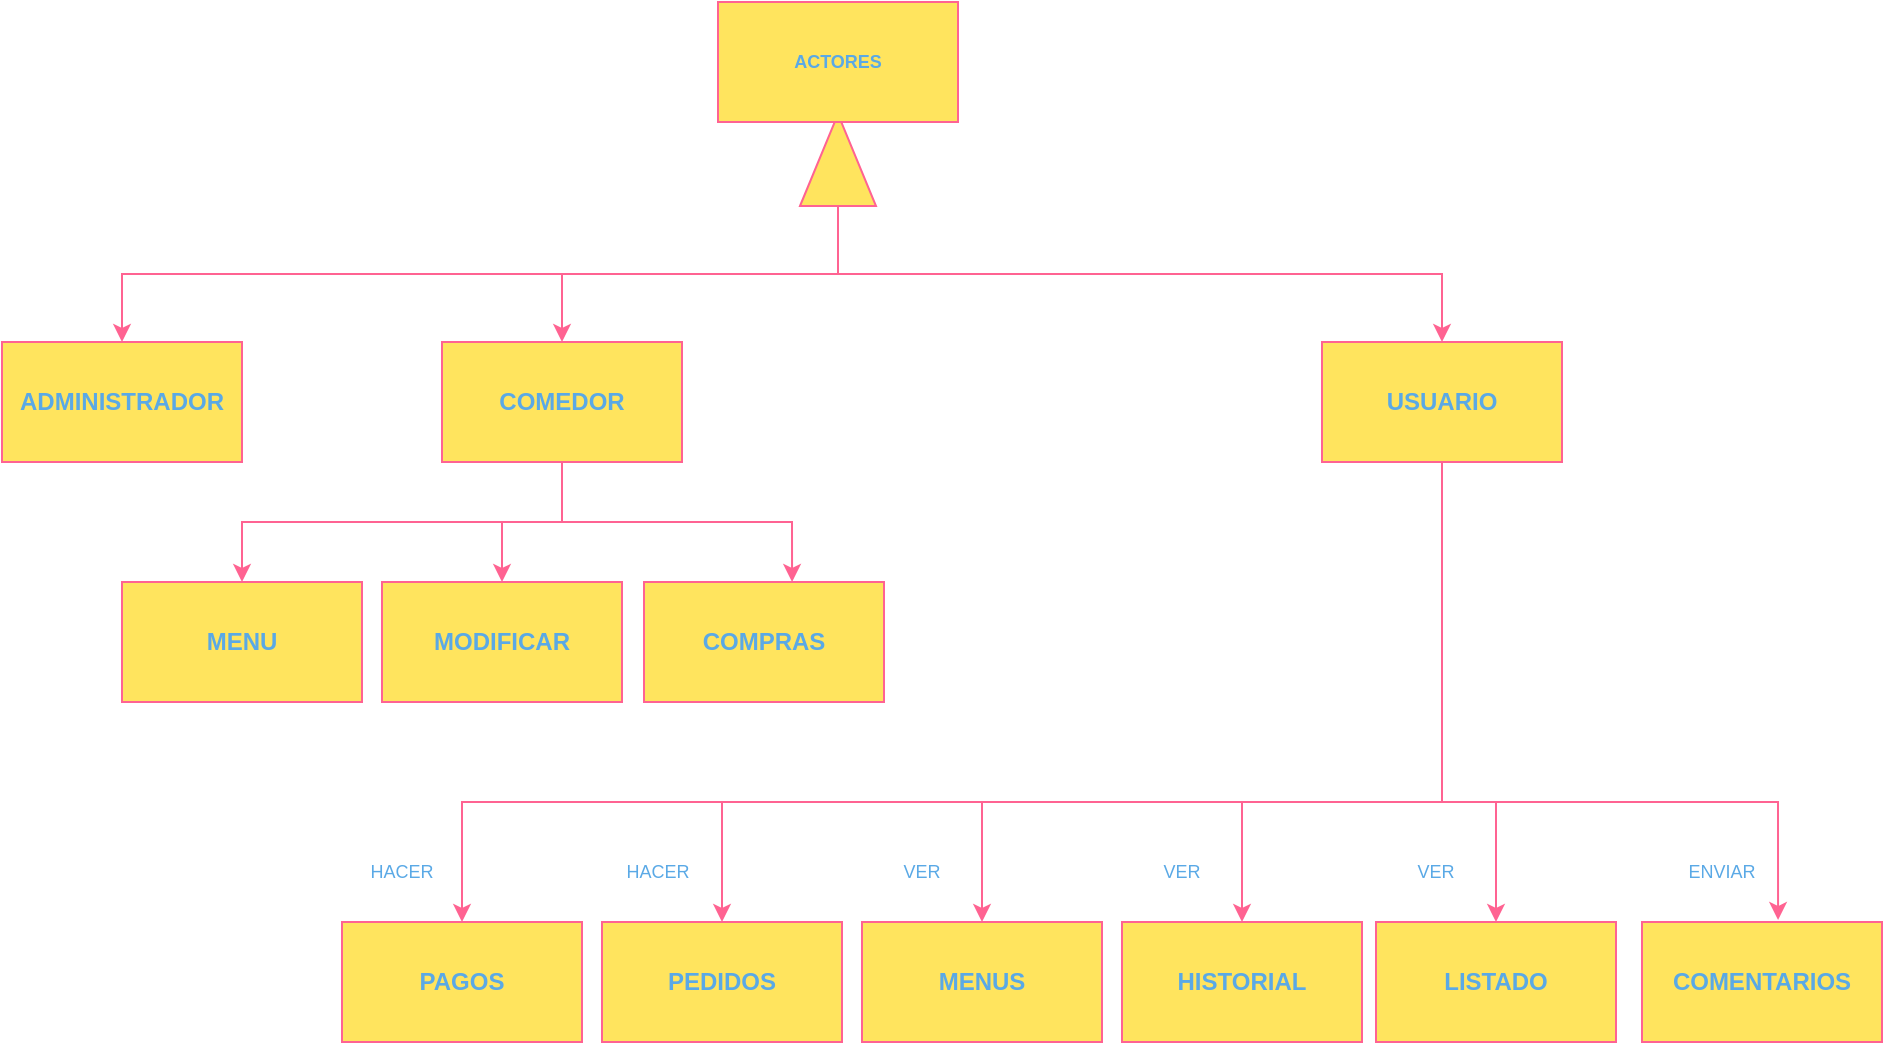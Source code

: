 <mxfile version="20.8.16" type="device"><diagram name="Página-1" id="OYX27s-7DG8kYr9iSsCv"><mxGraphModel dx="1098" dy="648" grid="1" gridSize="10" guides="1" tooltips="1" connect="1" arrows="1" fold="1" page="1" pageScale="1" pageWidth="827" pageHeight="1169" math="0" shadow="0"><root><mxCell id="0"/><mxCell id="1" parent="0"/><mxCell id="mNH4xBt_D1dukPartd7S-24" style="edgeStyle=orthogonalEdgeStyle;rounded=0;orthogonalLoop=1;jettySize=auto;html=1;exitX=0;exitY=0.5;exitDx=0;exitDy=0;entryX=0.5;entryY=0;entryDx=0;entryDy=0;labelBackgroundColor=none;strokeColor=#FF6392;fontColor=default;" edge="1" parent="1" source="mNH4xBt_D1dukPartd7S-5" target="mNH4xBt_D1dukPartd7S-14"><mxGeometry relative="1" as="geometry"/></mxCell><mxCell id="mNH4xBt_D1dukPartd7S-26" style="edgeStyle=orthogonalEdgeStyle;rounded=0;orthogonalLoop=1;jettySize=auto;html=1;exitX=0;exitY=0.5;exitDx=0;exitDy=0;labelBackgroundColor=none;strokeColor=#FF6392;fontColor=default;" edge="1" parent="1" source="mNH4xBt_D1dukPartd7S-5" target="mNH4xBt_D1dukPartd7S-18"><mxGeometry relative="1" as="geometry"><Array as="points"><mxPoint x="438" y="166"/><mxPoint x="740" y="166"/></Array></mxGeometry></mxCell><mxCell id="mNH4xBt_D1dukPartd7S-27" style="edgeStyle=orthogonalEdgeStyle;rounded=0;orthogonalLoop=1;jettySize=auto;html=1;exitX=0;exitY=0.5;exitDx=0;exitDy=0;entryX=0.5;entryY=0;entryDx=0;entryDy=0;labelBackgroundColor=none;strokeColor=#FF6392;fontColor=default;" edge="1" parent="1" source="mNH4xBt_D1dukPartd7S-5" target="mNH4xBt_D1dukPartd7S-17"><mxGeometry relative="1" as="geometry"/></mxCell><mxCell id="mNH4xBt_D1dukPartd7S-5" value="" style="triangle;whiteSpace=wrap;html=1;labelBackgroundColor=none;rotation=-90;rounded=0;fillColor=#FFE45E;strokeColor=#FF6392;fontColor=#5AA9E6;" vertex="1" parent="1"><mxGeometry x="415" y="90" width="46" height="38" as="geometry"/></mxCell><mxCell id="mNH4xBt_D1dukPartd7S-14" value="ADMINISTRADOR" style="rounded=0;whiteSpace=wrap;html=1;labelBackgroundColor=none;fontStyle=1;fillColor=#FFE45E;strokeColor=#FF6392;fontColor=#5AA9E6;" vertex="1" parent="1"><mxGeometry x="20" y="200" width="120" height="60" as="geometry"/></mxCell><mxCell id="mNH4xBt_D1dukPartd7S-28" style="edgeStyle=orthogonalEdgeStyle;rounded=0;orthogonalLoop=1;jettySize=auto;html=1;exitX=0.5;exitY=1;exitDx=0;exitDy=0;labelBackgroundColor=none;strokeColor=#FF6392;fontColor=default;" edge="1" parent="1" source="mNH4xBt_D1dukPartd7S-17" target="mNH4xBt_D1dukPartd7S-29"><mxGeometry relative="1" as="geometry"><mxPoint x="160" y="320" as="targetPoint"/></mxGeometry></mxCell><mxCell id="mNH4xBt_D1dukPartd7S-32" style="edgeStyle=orthogonalEdgeStyle;rounded=0;orthogonalLoop=1;jettySize=auto;html=1;exitX=0.5;exitY=1;exitDx=0;exitDy=0;entryX=0.617;entryY=0;entryDx=0;entryDy=0;entryPerimeter=0;labelBackgroundColor=none;strokeColor=#FF6392;fontColor=default;" edge="1" parent="1" source="mNH4xBt_D1dukPartd7S-17" target="mNH4xBt_D1dukPartd7S-31"><mxGeometry relative="1" as="geometry"/></mxCell><mxCell id="mNH4xBt_D1dukPartd7S-33" style="edgeStyle=orthogonalEdgeStyle;rounded=0;orthogonalLoop=1;jettySize=auto;html=1;exitX=0.5;exitY=1;exitDx=0;exitDy=0;entryX=0.5;entryY=0;entryDx=0;entryDy=0;labelBackgroundColor=none;strokeColor=#FF6392;fontColor=default;" edge="1" parent="1" source="mNH4xBt_D1dukPartd7S-17" target="mNH4xBt_D1dukPartd7S-30"><mxGeometry relative="1" as="geometry"/></mxCell><mxCell id="mNH4xBt_D1dukPartd7S-17" value="COMEDOR" style="rounded=0;whiteSpace=wrap;html=1;labelBackgroundColor=none;fontStyle=1;fillColor=#FFE45E;strokeColor=#FF6392;fontColor=#5AA9E6;" vertex="1" parent="1"><mxGeometry x="240" y="200" width="120" height="60" as="geometry"/></mxCell><mxCell id="mNH4xBt_D1dukPartd7S-43" style="edgeStyle=orthogonalEdgeStyle;rounded=0;orthogonalLoop=1;jettySize=auto;html=1;exitX=0.5;exitY=1;exitDx=0;exitDy=0;entryX=0.5;entryY=0;entryDx=0;entryDy=0;labelBackgroundColor=none;strokeColor=#FF6392;fontColor=default;" edge="1" parent="1" source="mNH4xBt_D1dukPartd7S-18" target="mNH4xBt_D1dukPartd7S-34"><mxGeometry relative="1" as="geometry"><mxPoint x="250" y="480" as="targetPoint"/><Array as="points"><mxPoint x="740" y="430"/><mxPoint x="250" y="430"/></Array></mxGeometry></mxCell><mxCell id="mNH4xBt_D1dukPartd7S-44" style="edgeStyle=orthogonalEdgeStyle;rounded=0;orthogonalLoop=1;jettySize=auto;html=1;exitX=0.5;exitY=1;exitDx=0;exitDy=0;entryX=0.5;entryY=0;entryDx=0;entryDy=0;labelBackgroundColor=none;strokeColor=#FF6392;fontColor=default;" edge="1" parent="1" source="mNH4xBt_D1dukPartd7S-18" target="mNH4xBt_D1dukPartd7S-36"><mxGeometry relative="1" as="geometry"><Array as="points"><mxPoint x="740" y="430"/><mxPoint x="380" y="430"/></Array></mxGeometry></mxCell><mxCell id="mNH4xBt_D1dukPartd7S-45" style="edgeStyle=orthogonalEdgeStyle;rounded=0;orthogonalLoop=1;jettySize=auto;html=1;exitX=0.5;exitY=1;exitDx=0;exitDy=0;entryX=0.5;entryY=0;entryDx=0;entryDy=0;labelBackgroundColor=none;strokeColor=#FF6392;fontColor=default;" edge="1" parent="1" source="mNH4xBt_D1dukPartd7S-18" target="mNH4xBt_D1dukPartd7S-35"><mxGeometry relative="1" as="geometry"><Array as="points"><mxPoint x="740" y="430"/><mxPoint x="510" y="430"/></Array></mxGeometry></mxCell><mxCell id="mNH4xBt_D1dukPartd7S-46" style="edgeStyle=orthogonalEdgeStyle;rounded=0;orthogonalLoop=1;jettySize=auto;html=1;exitX=0.5;exitY=1;exitDx=0;exitDy=0;labelBackgroundColor=none;strokeColor=#FF6392;fontColor=default;" edge="1" parent="1" source="mNH4xBt_D1dukPartd7S-18" target="mNH4xBt_D1dukPartd7S-38"><mxGeometry relative="1" as="geometry"><Array as="points"><mxPoint x="740" y="430"/><mxPoint x="640" y="430"/></Array></mxGeometry></mxCell><mxCell id="mNH4xBt_D1dukPartd7S-47" style="edgeStyle=orthogonalEdgeStyle;rounded=0;orthogonalLoop=1;jettySize=auto;html=1;exitX=0.5;exitY=1;exitDx=0;exitDy=0;entryX=0.5;entryY=0;entryDx=0;entryDy=0;labelBackgroundColor=none;strokeColor=#FF6392;fontColor=default;" edge="1" parent="1" source="mNH4xBt_D1dukPartd7S-18" target="mNH4xBt_D1dukPartd7S-40"><mxGeometry relative="1" as="geometry"><Array as="points"><mxPoint x="740" y="430"/><mxPoint x="767" y="430"/></Array></mxGeometry></mxCell><mxCell id="mNH4xBt_D1dukPartd7S-48" style="edgeStyle=orthogonalEdgeStyle;rounded=0;orthogonalLoop=1;jettySize=auto;html=1;exitX=0.5;exitY=1;exitDx=0;exitDy=0;entryX=0.567;entryY=-0.017;entryDx=0;entryDy=0;entryPerimeter=0;labelBackgroundColor=none;strokeColor=#FF6392;fontColor=default;" edge="1" parent="1" source="mNH4xBt_D1dukPartd7S-18" target="mNH4xBt_D1dukPartd7S-39"><mxGeometry relative="1" as="geometry"><Array as="points"><mxPoint x="740" y="430"/><mxPoint x="908" y="430"/></Array></mxGeometry></mxCell><mxCell id="mNH4xBt_D1dukPartd7S-18" value="USUARIO" style="rounded=0;whiteSpace=wrap;html=1;labelBackgroundColor=none;fontStyle=1;fillColor=#FFE45E;strokeColor=#FF6392;fontColor=#5AA9E6;" vertex="1" parent="1"><mxGeometry x="680" y="200" width="120" height="60" as="geometry"/></mxCell><mxCell id="mNH4xBt_D1dukPartd7S-29" value="&lt;b&gt;MENU&lt;/b&gt;" style="rounded=0;whiteSpace=wrap;html=1;labelBackgroundColor=none;fillColor=#FFE45E;strokeColor=#FF6392;fontColor=#5AA9E6;" vertex="1" parent="1"><mxGeometry x="80" y="320" width="120" height="60" as="geometry"/></mxCell><mxCell id="mNH4xBt_D1dukPartd7S-30" value="MODIFICAR" style="rounded=0;whiteSpace=wrap;html=1;fontStyle=1;labelBackgroundColor=none;fillColor=#FFE45E;strokeColor=#FF6392;fontColor=#5AA9E6;" vertex="1" parent="1"><mxGeometry x="210" y="320" width="120" height="60" as="geometry"/></mxCell><mxCell id="mNH4xBt_D1dukPartd7S-31" value="COMPRAS" style="rounded=0;whiteSpace=wrap;html=1;fontStyle=1;labelBackgroundColor=none;fillColor=#FFE45E;strokeColor=#FF6392;fontColor=#5AA9E6;" vertex="1" parent="1"><mxGeometry x="341" y="320" width="120" height="60" as="geometry"/></mxCell><mxCell id="mNH4xBt_D1dukPartd7S-34" value="PAGOS" style="rounded=0;whiteSpace=wrap;html=1;fontStyle=1;labelBackgroundColor=none;fillColor=#FFE45E;strokeColor=#FF6392;fontColor=#5AA9E6;" vertex="1" parent="1"><mxGeometry x="190" y="490" width="120" height="60" as="geometry"/></mxCell><mxCell id="mNH4xBt_D1dukPartd7S-35" value="MENUS" style="rounded=0;whiteSpace=wrap;html=1;fontStyle=1;labelBackgroundColor=none;fillColor=#FFE45E;strokeColor=#FF6392;fontColor=#5AA9E6;" vertex="1" parent="1"><mxGeometry x="450" y="490" width="120" height="60" as="geometry"/></mxCell><mxCell id="mNH4xBt_D1dukPartd7S-36" value="PEDIDOS" style="rounded=0;whiteSpace=wrap;html=1;fontStyle=1;labelBackgroundColor=none;fillColor=#FFE45E;strokeColor=#FF6392;fontColor=#5AA9E6;" vertex="1" parent="1"><mxGeometry x="320" y="490" width="120" height="60" as="geometry"/></mxCell><mxCell id="mNH4xBt_D1dukPartd7S-38" value="HISTORIAL" style="rounded=0;whiteSpace=wrap;html=1;fontStyle=1;labelBackgroundColor=none;fillColor=#FFE45E;strokeColor=#FF6392;fontColor=#5AA9E6;" vertex="1" parent="1"><mxGeometry x="580" y="490" width="120" height="60" as="geometry"/></mxCell><mxCell id="mNH4xBt_D1dukPartd7S-39" value="COMENTARIOS" style="rounded=0;whiteSpace=wrap;html=1;fontStyle=1;labelBackgroundColor=none;fillColor=#FFE45E;strokeColor=#FF6392;fontColor=#5AA9E6;" vertex="1" parent="1"><mxGeometry x="840" y="490" width="120" height="60" as="geometry"/></mxCell><mxCell id="mNH4xBt_D1dukPartd7S-40" value="LISTADO" style="rounded=0;whiteSpace=wrap;html=1;fontStyle=1;labelBackgroundColor=none;fillColor=#FFE45E;strokeColor=#FF6392;fontColor=#5AA9E6;" vertex="1" parent="1"><mxGeometry x="707" y="490" width="120" height="60" as="geometry"/></mxCell><mxCell id="mNH4xBt_D1dukPartd7S-50" value="HACER" style="text;html=1;strokeColor=none;fillColor=none;align=center;verticalAlign=middle;whiteSpace=wrap;rounded=0;fontSize=9;labelBackgroundColor=none;fontColor=#5AA9E6;" vertex="1" parent="1"><mxGeometry x="190" y="450" width="60" height="30" as="geometry"/></mxCell><mxCell id="mNH4xBt_D1dukPartd7S-51" value="HACER" style="text;html=1;strokeColor=none;fillColor=none;align=center;verticalAlign=middle;whiteSpace=wrap;rounded=0;fontSize=9;labelBackgroundColor=none;fontColor=#5AA9E6;" vertex="1" parent="1"><mxGeometry x="318" y="450" width="60" height="30" as="geometry"/></mxCell><mxCell id="mNH4xBt_D1dukPartd7S-52" value="VER" style="text;html=1;strokeColor=none;fillColor=none;align=center;verticalAlign=middle;whiteSpace=wrap;rounded=0;fontSize=9;labelBackgroundColor=none;fontColor=#5AA9E6;" vertex="1" parent="1"><mxGeometry x="450" y="450" width="60" height="30" as="geometry"/></mxCell><mxCell id="mNH4xBt_D1dukPartd7S-55" value="VER" style="text;html=1;strokeColor=none;fillColor=none;align=center;verticalAlign=middle;whiteSpace=wrap;rounded=0;fontSize=9;labelBackgroundColor=none;fontColor=#5AA9E6;" vertex="1" parent="1"><mxGeometry x="580" y="450" width="60" height="30" as="geometry"/></mxCell><mxCell id="mNH4xBt_D1dukPartd7S-56" value="VER" style="text;html=1;strokeColor=none;fillColor=none;align=center;verticalAlign=middle;whiteSpace=wrap;rounded=0;fontSize=9;labelBackgroundColor=none;fontColor=#5AA9E6;" vertex="1" parent="1"><mxGeometry x="707" y="450" width="60" height="30" as="geometry"/></mxCell><mxCell id="mNH4xBt_D1dukPartd7S-57" value="ENVIAR" style="text;html=1;strokeColor=none;fillColor=none;align=center;verticalAlign=middle;whiteSpace=wrap;rounded=0;fontSize=9;labelBackgroundColor=none;fontColor=#5AA9E6;" vertex="1" parent="1"><mxGeometry x="850" y="450" width="60" height="30" as="geometry"/></mxCell><mxCell id="mNH4xBt_D1dukPartd7S-60" value="ACTORES" style="rounded=0;whiteSpace=wrap;html=1;fontSize=9;fontStyle=1;labelBackgroundColor=none;fillColor=#FFE45E;strokeColor=#FF6392;fontColor=#5AA9E6;" vertex="1" parent="1"><mxGeometry x="378" y="30" width="120" height="60" as="geometry"/></mxCell></root></mxGraphModel></diagram></mxfile>